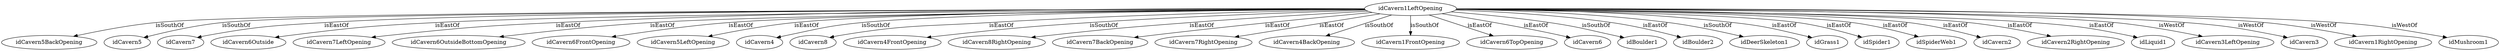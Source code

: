 strict digraph  {
idCavern1LeftOpening [node_type=entity_node];
idCavern5BackOpening [node_type=entity_node];
idCavern5 [node_type=entity_node];
idCavern7 [node_type=entity_node];
idCavern6Outside [node_type=entity_node];
idCavern7LeftOpening [node_type=entity_node];
idCavern6OutsideBottomOpening [node_type=entity_node];
idCavern6FrontOpening [node_type=entity_node];
idCavern5LeftOpening [node_type=entity_node];
idCavern4 [node_type=entity_node];
idCavern8 [node_type=entity_node];
idCavern4FrontOpening [node_type=entity_node];
idCavern8RightOpening [node_type=entity_node];
idCavern7BackOpening [node_type=entity_node];
idCavern7RightOpening [node_type=entity_node];
idCavern4BackOpening [node_type=entity_node];
idCavern1FrontOpening [node_type=entity_node];
idCavern6TopOpening [node_type=entity_node];
idCavern6 [node_type=entity_node];
idBoulder1 [node_type=entity_node];
idBoulder2 [node_type=entity_node];
idDeerSkeleton1 [node_type=entity_node];
idGrass1 [node_type=entity_node];
idSpider1 [node_type=entity_node];
idSpiderWeb1 [node_type=entity_node];
idCavern2 [node_type=entity_node];
idCavern2RightOpening [node_type=entity_node];
idLiquid1 [node_type=entity_node];
idCavern3LeftOpening [node_type=entity_node];
idCavern3 [node_type=entity_node];
idCavern1RightOpening [node_type=entity_node];
idMushroom1 [node_type=entity_node];
idCavern1LeftOpening -> idCavern5BackOpening  [edge_type=relationship, label=isSouthOf];
idCavern1LeftOpening -> idCavern5  [edge_type=relationship, label=isSouthOf];
idCavern1LeftOpening -> idCavern7  [edge_type=relationship, label=isEastOf];
idCavern1LeftOpening -> idCavern6Outside  [edge_type=relationship, label=isEastOf];
idCavern1LeftOpening -> idCavern7LeftOpening  [edge_type=relationship, label=isEastOf];
idCavern1LeftOpening -> idCavern6OutsideBottomOpening  [edge_type=relationship, label=isEastOf];
idCavern1LeftOpening -> idCavern6FrontOpening  [edge_type=relationship, label=isEastOf];
idCavern1LeftOpening -> idCavern5LeftOpening  [edge_type=relationship, label=isEastOf];
idCavern1LeftOpening -> idCavern4  [edge_type=relationship, label=isSouthOf];
idCavern1LeftOpening -> idCavern8  [edge_type=relationship, label=isEastOf];
idCavern1LeftOpening -> idCavern4FrontOpening  [edge_type=relationship, label=isSouthOf];
idCavern1LeftOpening -> idCavern8RightOpening  [edge_type=relationship, label=isEastOf];
idCavern1LeftOpening -> idCavern7BackOpening  [edge_type=relationship, label=isEastOf];
idCavern1LeftOpening -> idCavern7RightOpening  [edge_type=relationship, label=isEastOf];
idCavern1LeftOpening -> idCavern4BackOpening  [edge_type=relationship, label=isSouthOf];
idCavern1LeftOpening -> idCavern1FrontOpening  [edge_type=relationship, label=isSouthOf];
idCavern1LeftOpening -> idCavern6TopOpening  [edge_type=relationship, label=isEastOf];
idCavern1LeftOpening -> idCavern6  [edge_type=relationship, label=isEastOf];
idCavern1LeftOpening -> idBoulder1  [edge_type=relationship, label=isSouthOf];
idCavern1LeftOpening -> idBoulder2  [edge_type=relationship, label=isEastOf];
idCavern1LeftOpening -> idDeerSkeleton1  [edge_type=relationship, label=isSouthOf];
idCavern1LeftOpening -> idGrass1  [edge_type=relationship, label=isEastOf];
idCavern1LeftOpening -> idSpider1  [edge_type=relationship, label=isEastOf];
idCavern1LeftOpening -> idSpiderWeb1  [edge_type=relationship, label=isEastOf];
idCavern1LeftOpening -> idCavern2  [edge_type=relationship, label=isEastOf];
idCavern1LeftOpening -> idCavern2RightOpening  [edge_type=relationship, label=isEastOf];
idCavern1LeftOpening -> idLiquid1  [edge_type=relationship, label=isEastOf];
idCavern1LeftOpening -> idCavern3LeftOpening  [edge_type=relationship, label=isWestOf];
idCavern1LeftOpening -> idCavern3  [edge_type=relationship, label=isWestOf];
idCavern1LeftOpening -> idCavern1RightOpening  [edge_type=relationship, label=isWestOf];
idCavern1LeftOpening -> idMushroom1  [edge_type=relationship, label=isWestOf];
}
